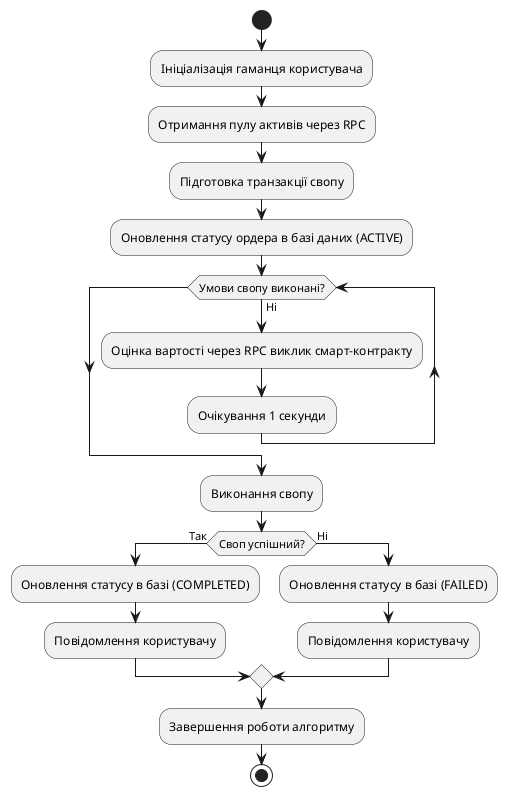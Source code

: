 @startuml D
start
:Ініціалізація гаманця користувача;
:Отримання пулу активів через RPC;
:Підготовка транзакції свопу;
:Оновлення статусу ордера в базі даних (ACTIVE);
while (Умови свопу виконані?) is (Ні)
    :Оцінка вартості через RPC виклик смарт-контракту;
    :Очікування 1 секунди;
endwhile
:Виконання свопу;
if (Своп успішний?) then (Так)
    :Оновлення статусу в базі (COMPLETED);
    :Повідомлення користувачу;
else (Ні)
    :Оновлення статусу в базі (FAILED);
    :Повідомлення користувачу;
endif
:Завершення роботи алгоритму;
stop
@enduml
